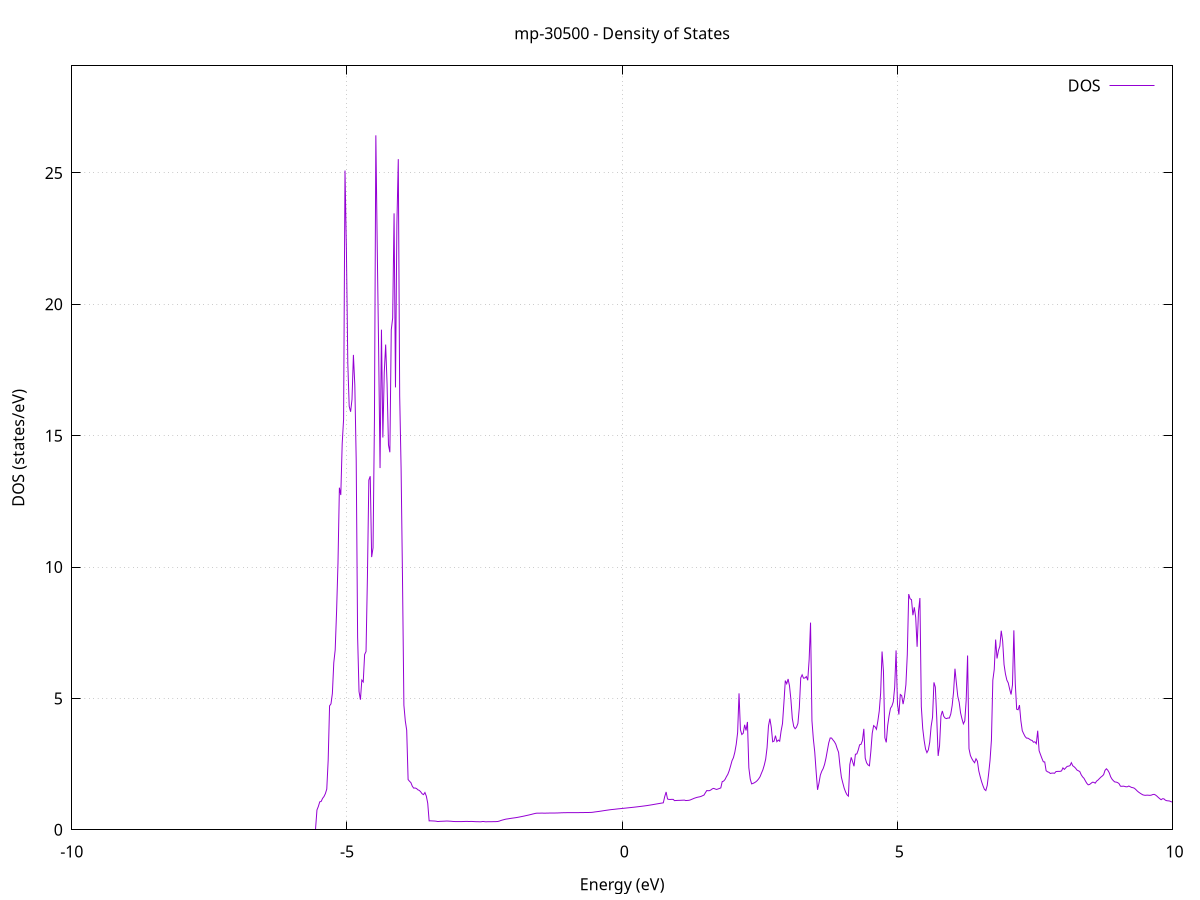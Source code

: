 set title 'mp-30500 - Density of States'
set xlabel 'Energy (eV)'
set ylabel 'DOS (states/eV)'
set grid
set xrange [-10:10]
set yrange [0:29.073]
set xzeroaxis lt -1
set terminal png size 800,600
set output 'mp-30500_dos_gnuplot.png'
plot '-' using 1:2 with lines title 'DOS'
-31.533800 0.000000
-31.508400 0.000000
-31.482900 0.000000
-31.457400 0.000000
-31.431900 0.000000
-31.406400 0.000000
-31.381000 0.000000
-31.355500 0.000000
-31.330000 0.000000
-31.304500 0.000000
-31.279100 0.000000
-31.253600 0.000000
-31.228100 0.000000
-31.202600 0.000000
-31.177100 0.000000
-31.151700 0.000000
-31.126200 0.000000
-31.100700 0.000000
-31.075200 0.000000
-31.049700 0.000000
-31.024300 0.000000
-30.998800 0.000000
-30.973300 0.000000
-30.947800 0.000000
-30.922300 0.000000
-30.896900 0.000000
-30.871400 0.000000
-30.845900 0.000000
-30.820400 0.000000
-30.795000 0.000000
-30.769500 0.000000
-30.744000 0.000000
-30.718500 0.000000
-30.693000 0.000000
-30.667600 0.000000
-30.642100 0.000000
-30.616600 0.000000
-30.591100 0.000000
-30.565600 0.000000
-30.540200 0.000000
-30.514700 0.000000
-30.489200 0.000000
-30.463700 0.000000
-30.438200 0.000000
-30.412800 0.000000
-30.387300 0.000000
-30.361800 0.000000
-30.336300 0.000000
-30.310900 0.000000
-30.285400 0.000000
-30.259900 0.000000
-30.234400 0.000000
-30.208900 0.000000
-30.183500 0.000000
-30.158000 0.000000
-30.132500 0.000000
-30.107000 0.000000
-30.081500 0.000000
-30.056100 0.000000
-30.030600 0.000000
-30.005100 0.000000
-29.979600 0.000000
-29.954200 0.000000
-29.928700 0.000000
-29.903200 0.000000
-29.877700 0.000000
-29.852200 0.000000
-29.826800 0.000000
-29.801300 0.000000
-29.775800 0.000000
-29.750300 0.000000
-29.724800 0.000000
-29.699400 0.000000
-29.673900 0.000000
-29.648400 0.000000
-29.622900 0.000000
-29.597400 0.000000
-29.572000 0.000000
-29.546500 0.000000
-29.521000 0.000000
-29.495500 0.000000
-29.470100 0.000000
-29.444600 0.000000
-29.419100 0.000000
-29.393600 0.000000
-29.368100 0.000000
-29.342700 0.000000
-29.317200 0.000000
-29.291700 0.000000
-29.266200 0.000000
-29.240700 0.000000
-29.215300 7.125900
-29.189800 33.941900
-29.164300 23.360100
-29.138800 17.520700
-29.113300 17.988200
-29.087900 4.960700
-29.062400 4.180900
-29.036900 3.772300
-29.011400 3.206500
-28.986000 15.415800
-28.960500 18.824800
-28.935000 13.941800
-28.909500 13.739400
-28.884000 16.122500
-28.858600 93.636600
-28.833100 35.232000
-28.807600 27.784000
-28.782100 23.528900
-28.756600 36.919200
-28.731200 36.240500
-28.705700 0.000000
-28.680200 0.000000
-28.654700 0.000000
-28.629200 0.000000
-28.603800 0.000000
-28.578300 0.000000
-28.552800 0.000000
-28.527300 0.000000
-28.501900 0.000000
-28.476400 0.000000
-28.450900 0.000000
-28.425400 0.000000
-28.399900 0.000000
-28.374500 0.000000
-28.349000 0.000000
-28.323500 0.000000
-28.298000 0.000000
-28.272500 0.000000
-28.247100 0.000000
-28.221600 0.000000
-28.196100 0.000000
-28.170600 0.000000
-28.145100 0.000000
-28.119700 0.000000
-28.094200 0.000000
-28.068700 0.000000
-28.043200 0.000000
-28.017800 0.000000
-27.992300 0.000000
-27.966800 0.000000
-27.941300 0.000000
-27.915800 0.000000
-27.890400 0.000000
-27.864900 0.000000
-27.839400 0.000000
-27.813900 0.000000
-27.788400 0.000000
-27.763000 0.000000
-27.737500 0.000000
-27.712000 0.000000
-27.686500 0.000000
-27.661100 0.000000
-27.635600 0.000000
-27.610100 0.000000
-27.584600 0.000000
-27.559100 0.000000
-27.533700 0.000000
-27.508200 0.000000
-27.482700 0.000000
-27.457200 0.000000
-27.431700 0.000000
-27.406300 0.000000
-27.380800 0.000000
-27.355300 0.000000
-27.329800 0.000000
-27.304300 0.000000
-27.278900 0.000000
-27.253400 0.000000
-27.227900 0.000000
-27.202400 0.000000
-27.177000 0.000000
-27.151500 0.000000
-27.126000 0.000000
-27.100500 0.000000
-27.075000 0.000000
-27.049600 0.000000
-27.024100 0.000000
-26.998600 0.000000
-26.973100 0.000000
-26.947600 0.000000
-26.922200 0.000000
-26.896700 0.000000
-26.871200 0.000000
-26.845700 0.000000
-26.820200 0.000000
-26.794800 0.000000
-26.769300 0.000000
-26.743800 0.000000
-26.718300 0.000000
-26.692900 0.000000
-26.667400 0.000000
-26.641900 0.000000
-26.616400 0.000000
-26.590900 0.000000
-26.565500 0.000000
-26.540000 0.000000
-26.514500 0.000000
-26.489000 0.000000
-26.463500 0.000000
-26.438100 0.000000
-26.412600 0.000000
-26.387100 0.000000
-26.361600 0.000000
-26.336100 0.000000
-26.310700 0.000000
-26.285200 0.000000
-26.259700 0.000000
-26.234200 0.000000
-26.208800 0.000000
-26.183300 0.000000
-26.157800 0.000000
-26.132300 0.000000
-26.106800 0.000000
-26.081400 0.000000
-26.055900 0.000000
-26.030400 0.000000
-26.004900 0.000000
-25.979400 0.000000
-25.954000 0.000000
-25.928500 0.000000
-25.903000 0.000000
-25.877500 0.000000
-25.852000 0.000000
-25.826600 0.000000
-25.801100 0.000000
-25.775600 0.000000
-25.750100 0.000000
-25.724700 0.000000
-25.699200 0.000000
-25.673700 0.000000
-25.648200 0.000000
-25.622700 0.000000
-25.597300 0.000000
-25.571800 0.000000
-25.546300 0.000000
-25.520800 0.000000
-25.495300 0.000000
-25.469900 0.000000
-25.444400 0.000000
-25.418900 0.000000
-25.393400 0.000000
-25.367900 0.000000
-25.342500 0.000000
-25.317000 0.000000
-25.291500 0.000000
-25.266000 0.000000
-25.240600 0.000000
-25.215100 0.000000
-25.189600 0.000000
-25.164100 0.000000
-25.138600 0.000000
-25.113200 0.000000
-25.087700 0.000000
-25.062200 0.000000
-25.036700 0.000000
-25.011200 0.000000
-24.985800 0.000000
-24.960300 0.000000
-24.934800 0.000000
-24.909300 0.000000
-24.883900 0.000000
-24.858400 0.000000
-24.832900 0.000000
-24.807400 0.000000
-24.781900 0.000000
-24.756500 0.000000
-24.731000 0.000000
-24.705500 0.000000
-24.680000 0.000000
-24.654500 0.000000
-24.629100 0.000000
-24.603600 0.000000
-24.578100 0.000000
-24.552600 0.000000
-24.527100 0.000000
-24.501700 0.000000
-24.476200 0.000000
-24.450700 0.000000
-24.425200 0.000000
-24.399800 0.000000
-24.374300 0.000000
-24.348800 0.000000
-24.323300 0.000000
-24.297800 0.000000
-24.272400 0.000000
-24.246900 0.000000
-24.221400 0.000000
-24.195900 0.000000
-24.170400 0.000000
-24.145000 0.000000
-24.119500 0.000000
-24.094000 0.000000
-24.068500 0.000000
-24.043000 0.000000
-24.017600 0.000000
-23.992100 0.000000
-23.966600 0.000000
-23.941100 0.000000
-23.915700 0.000000
-23.890200 0.000000
-23.864700 0.000000
-23.839200 0.000000
-23.813700 0.000000
-23.788300 0.000000
-23.762800 0.000000
-23.737300 0.000000
-23.711800 0.000000
-23.686300 0.000000
-23.660900 0.000000
-23.635400 0.000000
-23.609900 0.000000
-23.584400 0.000000
-23.558900 0.000000
-23.533500 0.000000
-23.508000 0.000000
-23.482500 0.000000
-23.457000 0.000000
-23.431600 0.000000
-23.406100 0.000000
-23.380600 0.000000
-23.355100 0.000000
-23.329600 0.000000
-23.304200 0.000000
-23.278700 0.000000
-23.253200 0.000000
-23.227700 0.000000
-23.202200 0.000000
-23.176800 0.000000
-23.151300 0.000000
-23.125800 0.000000
-23.100300 0.000000
-23.074800 0.000000
-23.049400 0.000000
-23.023900 0.000000
-22.998400 0.000000
-22.972900 0.000000
-22.947500 0.000000
-22.922000 0.000000
-22.896500 0.000000
-22.871000 0.000000
-22.845500 0.000000
-22.820100 0.000000
-22.794600 0.000000
-22.769100 0.000000
-22.743600 0.000000
-22.718100 0.000000
-22.692700 0.000000
-22.667200 0.000000
-22.641700 0.000000
-22.616200 0.000000
-22.590700 0.000000
-22.565300 0.000000
-22.539800 0.000000
-22.514300 0.000000
-22.488800 0.000000
-22.463400 0.000000
-22.437900 0.000000
-22.412400 0.000000
-22.386900 0.000000
-22.361400 0.000000
-22.336000 0.000000
-22.310500 0.000000
-22.285000 0.000000
-22.259500 0.000000
-22.234000 0.000000
-22.208600 0.000000
-22.183100 0.000000
-22.157600 0.000000
-22.132100 0.000000
-22.106700 0.000000
-22.081200 0.000000
-22.055700 0.000000
-22.030200 0.000000
-22.004700 0.000000
-21.979300 0.000000
-21.953800 0.000000
-21.928300 0.000000
-21.902800 0.000000
-21.877300 0.000000
-21.851900 0.000000
-21.826400 0.000000
-21.800900 0.000000
-21.775400 0.000000
-21.749900 0.000000
-21.724500 0.000000
-21.699000 0.000000
-21.673500 0.000000
-21.648000 0.000000
-21.622600 0.000000
-21.597100 0.000000
-21.571600 0.000000
-21.546100 0.000000
-21.520600 0.000000
-21.495200 0.000000
-21.469700 0.000000
-21.444200 0.000000
-21.418700 0.000000
-21.393200 0.000000
-21.367800 0.000000
-21.342300 0.000000
-21.316800 0.000000
-21.291300 0.000000
-21.265800 0.000000
-21.240400 0.000000
-21.214900 0.000000
-21.189400 0.000000
-21.163900 0.000000
-21.138500 0.000000
-21.113000 0.000000
-21.087500 0.000000
-21.062000 0.000000
-21.036500 0.000000
-21.011100 0.000000
-20.985600 0.000000
-20.960100 0.000000
-20.934600 0.000000
-20.909100 0.000000
-20.883700 0.000000
-20.858200 0.000000
-20.832700 0.000000
-20.807200 0.000000
-20.781700 0.000000
-20.756300 0.000000
-20.730800 0.000000
-20.705300 0.000000
-20.679800 0.000000
-20.654400 0.000000
-20.628900 0.000000
-20.603400 0.000000
-20.577900 0.000000
-20.552400 0.000000
-20.527000 0.000000
-20.501500 0.000000
-20.476000 0.000000
-20.450500 0.000000
-20.425000 0.000000
-20.399600 0.000000
-20.374100 0.000000
-20.348600 0.000000
-20.323100 0.000000
-20.297600 0.000000
-20.272200 0.000000
-20.246700 0.000000
-20.221200 0.000000
-20.195700 0.000000
-20.170300 0.000000
-20.144800 0.000000
-20.119300 0.000000
-20.093800 0.000000
-20.068300 0.000000
-20.042900 0.000000
-20.017400 0.000000
-19.991900 0.000000
-19.966400 0.000000
-19.940900 0.000000
-19.915500 0.000000
-19.890000 0.000000
-19.864500 0.000000
-19.839000 0.000000
-19.813600 0.000000
-19.788100 0.000000
-19.762600 0.000000
-19.737100 0.000000
-19.711600 0.000000
-19.686200 0.000000
-19.660700 0.000000
-19.635200 0.000000
-19.609700 0.000000
-19.584200 0.000000
-19.558800 0.000000
-19.533300 0.000000
-19.507800 0.000000
-19.482300 0.000000
-19.456800 0.000000
-19.431400 0.000000
-19.405900 0.000000
-19.380400 0.000000
-19.354900 0.000000
-19.329500 0.000000
-19.304000 0.000000
-19.278500 0.000000
-19.253000 0.000000
-19.227500 0.000000
-19.202100 0.000000
-19.176600 0.000000
-19.151100 0.000000
-19.125600 0.000000
-19.100100 0.000000
-19.074700 0.000000
-19.049200 0.000000
-19.023700 0.000000
-18.998200 0.000000
-18.972700 0.000000
-18.947300 0.000000
-18.921800 0.000000
-18.896300 0.000000
-18.870800 0.000000
-18.845400 0.000000
-18.819900 0.000000
-18.794400 0.000000
-18.768900 0.000000
-18.743400 0.000000
-18.718000 0.000000
-18.692500 0.000000
-18.667000 0.000000
-18.641500 0.000000
-18.616000 0.000000
-18.590600 0.000000
-18.565100 0.000000
-18.539600 0.000000
-18.514100 0.000000
-18.488600 0.000000
-18.463200 0.000000
-18.437700 0.000000
-18.412200 0.000000
-18.386700 0.000000
-18.361300 0.000000
-18.335800 0.000000
-18.310300 0.000000
-18.284800 0.000000
-18.259300 0.000000
-18.233900 0.000000
-18.208400 0.000000
-18.182900 0.000000
-18.157400 0.000000
-18.131900 0.000000
-18.106500 0.000000
-18.081000 0.000000
-18.055500 0.000000
-18.030000 0.000000
-18.004500 0.000000
-17.979100 0.000000
-17.953600 0.000000
-17.928100 0.000000
-17.902600 0.000000
-17.877200 0.000000
-17.851700 0.000000
-17.826200 0.000000
-17.800700 0.000000
-17.775200 0.000000
-17.749800 0.000000
-17.724300 0.000000
-17.698800 0.000000
-17.673300 0.000000
-17.647800 0.000000
-17.622400 0.000000
-17.596900 0.000000
-17.571400 0.000000
-17.545900 0.000000
-17.520400 0.000000
-17.495000 0.000000
-17.469500 0.000000
-17.444000 0.000000
-17.418500 0.000000
-17.393100 0.000000
-17.367600 0.000000
-17.342100 0.000000
-17.316600 0.000000
-17.291100 0.000000
-17.265700 0.000000
-17.240200 0.000000
-17.214700 0.000000
-17.189200 0.000000
-17.163700 0.000000
-17.138300 0.000000
-17.112800 0.000000
-17.087300 0.000000
-17.061800 0.000000
-17.036400 0.000000
-17.010900 0.000000
-16.985400 0.000000
-16.959900 0.000000
-16.934400 0.000000
-16.909000 0.000000
-16.883500 0.000000
-16.858000 0.000000
-16.832500 0.000000
-16.807000 0.000000
-16.781600 0.000000
-16.756100 0.000000
-16.730600 0.000000
-16.705100 0.000000
-16.679600 0.000000
-16.654200 0.000000
-16.628700 0.000000
-16.603200 0.000000
-16.577700 0.000000
-16.552300 0.000000
-16.526800 0.000000
-16.501300 0.000000
-16.475800 0.000000
-16.450300 0.000000
-16.424900 0.000000
-16.399400 0.000000
-16.373900 0.000000
-16.348400 0.000000
-16.322900 0.000000
-16.297500 0.000000
-16.272000 0.000000
-16.246500 0.000000
-16.221000 0.000000
-16.195500 0.000000
-16.170100 0.000000
-16.144600 0.000000
-16.119100 0.000000
-16.093600 0.000000
-16.068200 0.000000
-16.042700 0.000000
-16.017200 0.000000
-15.991700 0.000000
-15.966200 0.000000
-15.940800 0.000000
-15.915300 0.000000
-15.889800 0.000000
-15.864300 0.000000
-15.838800 0.000000
-15.813400 0.000000
-15.787900 0.000000
-15.762400 0.000000
-15.736900 0.000000
-15.711400 0.000000
-15.686000 0.000000
-15.660500 0.000000
-15.635000 0.000000
-15.609500 0.000000
-15.584100 0.000000
-15.558600 0.000000
-15.533100 0.000000
-15.507600 0.000000
-15.482100 0.000000
-15.456700 0.000000
-15.431200 0.000000
-15.405700 0.000000
-15.380200 0.000000
-15.354700 0.000000
-15.329300 0.000000
-15.303800 0.000000
-15.278300 0.000000
-15.252800 0.000000
-15.227300 0.000000
-15.201900 0.000000
-15.176400 0.000000
-15.150900 0.000000
-15.125400 0.000000
-15.100000 0.000000
-15.074500 0.000000
-15.049000 0.000000
-15.023500 0.000000
-14.998000 0.000000
-14.972600 0.000000
-14.947100 0.000000
-14.921600 0.000000
-14.896100 0.000000
-14.870600 0.000000
-14.845200 0.000000
-14.819700 0.000000
-14.794200 0.000000
-14.768700 0.000000
-14.743200 0.000000
-14.717800 0.000000
-14.692300 0.000000
-14.666800 0.000000
-14.641300 0.000000
-14.615900 0.000000
-14.590400 0.000000
-14.564900 0.000000
-14.539400 0.000000
-14.513900 0.000000
-14.488500 0.000000
-14.463000 0.000000
-14.437500 0.000000
-14.412000 0.000000
-14.386500 0.000000
-14.361100 0.000000
-14.335600 0.000000
-14.310100 0.000000
-14.284600 0.000000
-14.259200 0.000000
-14.233700 0.000000
-14.208200 0.000000
-14.182700 0.000000
-14.157200 0.000000
-14.131800 0.000000
-14.106300 0.000000
-14.080800 0.000000
-14.055300 0.000000
-14.029800 0.000000
-14.004400 0.000000
-13.978900 0.000000
-13.953400 0.000000
-13.927900 0.000000
-13.902400 0.000000
-13.877000 0.000000
-13.851500 0.000000
-13.826000 0.000000
-13.800500 0.000000
-13.775100 0.000000
-13.749600 0.000000
-13.724100 0.000000
-13.698600 0.000000
-13.673100 0.000000
-13.647700 0.000000
-13.622200 0.000000
-13.596700 0.000000
-13.571200 0.000000
-13.545700 0.000000
-13.520300 0.000000
-13.494800 0.000000
-13.469300 0.000000
-13.443800 0.000000
-13.418300 0.000000
-13.392900 0.000000
-13.367400 0.000000
-13.341900 0.000000
-13.316400 0.000000
-13.291000 0.000000
-13.265500 0.000000
-13.240000 0.000000
-13.214500 0.000000
-13.189000 0.000000
-13.163600 0.000000
-13.138100 0.000000
-13.112600 0.000000
-13.087100 0.000000
-13.061600 0.000000
-13.036200 0.000000
-13.010700 0.000000
-12.985200 0.000000
-12.959700 0.000000
-12.934200 0.000000
-12.908800 0.000000
-12.883300 0.000000
-12.857800 0.000000
-12.832300 0.000000
-12.806900 0.000000
-12.781400 0.000000
-12.755900 0.000000
-12.730400 0.000000
-12.704900 0.000000
-12.679500 0.000000
-12.654000 0.000000
-12.628500 0.000000
-12.603000 0.000000
-12.577500 0.000000
-12.552100 0.000000
-12.526600 0.000000
-12.501100 0.000000
-12.475600 0.000000
-12.450100 0.000000
-12.424700 0.000000
-12.399200 0.000000
-12.373700 0.000000
-12.348200 0.000000
-12.322800 0.000000
-12.297300 0.000000
-12.271800 0.000000
-12.246300 0.000000
-12.220800 0.000000
-12.195400 0.000000
-12.169900 0.000000
-12.144400 0.000000
-12.118900 0.000000
-12.093400 0.000000
-12.068000 0.000000
-12.042500 0.000000
-12.017000 0.000000
-11.991500 0.000000
-11.966100 0.000000
-11.940600 0.000000
-11.915100 0.000000
-11.889600 0.000000
-11.864100 0.000000
-11.838700 0.000000
-11.813200 0.000000
-11.787700 0.000000
-11.762200 0.000000
-11.736700 0.000000
-11.711300 0.000000
-11.685800 0.000000
-11.660300 0.000000
-11.634800 0.000000
-11.609300 0.000000
-11.583900 0.000000
-11.558400 0.000000
-11.532900 0.000000
-11.507400 0.000000
-11.482000 0.000000
-11.456500 0.000000
-11.431000 0.000000
-11.405500 0.000000
-11.380000 0.000000
-11.354600 0.000000
-11.329100 0.000000
-11.303600 0.000000
-11.278100 0.000000
-11.252600 0.000000
-11.227200 0.000000
-11.201700 0.000000
-11.176200 0.000000
-11.150700 0.000000
-11.125200 0.000000
-11.099800 0.000000
-11.074300 0.000000
-11.048800 0.000000
-11.023300 0.000000
-10.997900 0.000000
-10.972400 0.000000
-10.946900 0.000000
-10.921400 0.000000
-10.895900 0.000000
-10.870500 0.000000
-10.845000 0.000000
-10.819500 0.000000
-10.794000 0.000000
-10.768500 0.000000
-10.743100 0.000000
-10.717600 0.000000
-10.692100 0.000000
-10.666600 0.000000
-10.641100 0.000000
-10.615700 0.000000
-10.590200 0.000000
-10.564700 0.000000
-10.539200 0.000000
-10.513800 0.000000
-10.488300 0.000000
-10.462800 0.000000
-10.437300 0.000000
-10.411800 0.000000
-10.386400 0.000000
-10.360900 0.000000
-10.335400 0.000000
-10.309900 0.000000
-10.284400 0.000000
-10.259000 0.000000
-10.233500 0.000000
-10.208000 0.000000
-10.182500 0.000000
-10.157000 0.000000
-10.131600 0.000000
-10.106100 0.000000
-10.080600 0.000000
-10.055100 0.000000
-10.029700 0.000000
-10.004200 0.000000
-9.978700 0.000000
-9.953200 0.000000
-9.927700 0.000000
-9.902300 0.000000
-9.876800 0.000000
-9.851300 0.000000
-9.825800 0.000000
-9.800300 0.000000
-9.774900 0.000000
-9.749400 0.000000
-9.723900 0.000000
-9.698400 0.000000
-9.672900 0.000000
-9.647500 0.000000
-9.622000 0.000000
-9.596500 0.000000
-9.571000 0.000000
-9.545600 0.000000
-9.520100 0.000000
-9.494600 0.000000
-9.469100 0.000000
-9.443600 0.000000
-9.418200 0.000000
-9.392700 0.000000
-9.367200 0.000000
-9.341700 0.000000
-9.316200 0.000000
-9.290800 0.000000
-9.265300 0.000000
-9.239800 0.000000
-9.214300 0.000000
-9.188900 0.000000
-9.163400 0.000000
-9.137900 0.000000
-9.112400 0.000000
-9.086900 0.000000
-9.061500 0.000000
-9.036000 0.000000
-9.010500 0.000000
-8.985000 0.000000
-8.959500 0.000000
-8.934100 0.000000
-8.908600 0.000000
-8.883100 0.000000
-8.857600 0.000000
-8.832100 0.000000
-8.806700 0.000000
-8.781200 0.000000
-8.755700 0.000000
-8.730200 0.000000
-8.704800 0.000000
-8.679300 0.000000
-8.653800 0.000000
-8.628300 0.000000
-8.602800 0.000000
-8.577400 0.000000
-8.551900 0.000000
-8.526400 0.000000
-8.500900 0.000000
-8.475400 0.000000
-8.450000 0.000000
-8.424500 0.000000
-8.399000 0.000000
-8.373500 0.000000
-8.348000 0.000000
-8.322600 0.000000
-8.297100 0.000000
-8.271600 0.000000
-8.246100 0.000000
-8.220700 0.000000
-8.195200 0.000000
-8.169700 0.000000
-8.144200 0.000000
-8.118700 0.000000
-8.093300 0.000000
-8.067800 0.000000
-8.042300 0.000000
-8.016800 0.000000
-7.991300 0.000000
-7.965900 0.000000
-7.940400 0.000000
-7.914900 0.000000
-7.889400 0.000000
-7.863900 0.000000
-7.838500 0.000000
-7.813000 0.000000
-7.787500 0.000000
-7.762000 0.000000
-7.736600 0.000000
-7.711100 0.000000
-7.685600 0.000000
-7.660100 0.000000
-7.634600 0.000000
-7.609200 0.000000
-7.583700 0.000000
-7.558200 0.000000
-7.532700 0.000000
-7.507200 0.000000
-7.481800 0.000000
-7.456300 0.000000
-7.430800 0.000000
-7.405300 0.000000
-7.379800 0.000000
-7.354400 0.000000
-7.328900 0.000000
-7.303400 0.000000
-7.277900 0.000000
-7.252500 0.000000
-7.227000 0.000000
-7.201500 0.000000
-7.176000 0.000000
-7.150500 0.000000
-7.125100 0.000000
-7.099600 0.000000
-7.074100 0.000000
-7.048600 0.000000
-7.023100 0.000000
-6.997700 0.000000
-6.972200 0.000000
-6.946700 0.000000
-6.921200 0.000000
-6.895700 0.000000
-6.870300 0.000000
-6.844800 0.000000
-6.819300 0.000000
-6.793800 0.000000
-6.768400 0.000000
-6.742900 0.000000
-6.717400 0.000000
-6.691900 0.000000
-6.666400 0.000000
-6.641000 0.000000
-6.615500 0.000000
-6.590000 0.000000
-6.564500 0.000000
-6.539000 0.000000
-6.513600 0.000000
-6.488100 0.000000
-6.462600 0.000000
-6.437100 0.000000
-6.411700 0.000000
-6.386200 0.000000
-6.360700 0.000000
-6.335200 0.000000
-6.309700 0.000000
-6.284300 0.000000
-6.258800 0.000000
-6.233300 0.000000
-6.207800 0.000000
-6.182300 0.000000
-6.156900 0.000000
-6.131400 0.000000
-6.105900 0.000000
-6.080400 0.000000
-6.054900 0.000000
-6.029500 0.000000
-6.004000 0.000000
-5.978500 0.000000
-5.953000 0.000000
-5.927600 0.000000
-5.902100 0.000000
-5.876600 0.000000
-5.851100 0.000000
-5.825600 0.000000
-5.800200 0.000000
-5.774700 0.000000
-5.749200 0.000000
-5.723700 0.000000
-5.698200 0.000000
-5.672800 0.000000
-5.647300 0.000000
-5.621800 0.000000
-5.596300 0.000000
-5.570800 0.000000
-5.545400 0.752400
-5.519900 0.888800
-5.494400 1.063500
-5.468900 1.078500
-5.443500 1.193700
-5.418000 1.263800
-5.392500 1.374800
-5.367000 1.548400
-5.341500 2.646200
-5.316100 4.716200
-5.290600 4.792200
-5.265100 5.188400
-5.239600 6.357500
-5.214100 6.844400
-5.188700 8.307200
-5.163200 10.149700
-5.137700 13.019200
-5.112200 12.739800
-5.086700 14.697100
-5.061300 15.626900
-5.035800 25.088500
-5.010300 22.106300
-4.984800 17.746300
-4.959400 16.115300
-4.933900 15.908800
-4.908400 16.380600
-4.882900 18.074400
-4.857400 16.920600
-4.832000 14.048100
-4.806500 7.340100
-4.781000 5.261900
-4.755500 4.950400
-4.730000 5.697300
-4.704600 5.627300
-4.679100 6.671100
-4.653600 6.784300
-4.628100 9.649900
-4.602600 13.309100
-4.577200 13.455700
-4.551700 10.378000
-4.526200 10.731100
-4.500700 15.607900
-4.475300 26.429800
-4.449800 22.145100
-4.424300 18.241600
-4.398800 13.765200
-4.373300 19.033200
-4.347900 14.929400
-4.322400 17.410700
-4.296900 18.466200
-4.271400 16.963500
-4.245900 14.648400
-4.220500 14.367600
-4.195000 19.027500
-4.169500 19.477200
-4.144000 23.461600
-4.118600 16.836600
-4.093100 23.032700
-4.067600 25.522800
-4.042100 16.514800
-4.016600 13.766500
-3.991200 9.611000
-3.965700 4.742300
-3.940200 4.142600
-3.914700 3.789400
-3.889200 1.911000
-3.863800 1.847400
-3.838300 1.793900
-3.812800 1.657900
-3.787300 1.585100
-3.761800 1.590800
-3.736400 1.569700
-3.710900 1.520200
-3.685400 1.497600
-3.659900 1.443100
-3.634500 1.369700
-3.609000 1.337900
-3.583500 1.417700
-3.558000 1.280700
-3.532500 1.010400
-3.507100 0.338600
-3.481600 0.340600
-3.456100 0.337500
-3.430600 0.334900
-3.405100 0.332200
-3.379700 0.326100
-3.354200 0.321800
-3.328700 0.321800
-3.303200 0.322400
-3.277700 0.323800
-3.252300 0.325900
-3.226800 0.328500
-3.201300 0.331600
-3.175800 0.332000
-3.150400 0.329400
-3.124900 0.326600
-3.099400 0.322700
-3.073900 0.317200
-3.048400 0.313900
-3.023000 0.312800
-2.997500 0.311800
-2.972000 0.311600
-2.946500 0.311900
-2.921000 0.312700
-2.895600 0.314000
-2.870100 0.315700
-2.844600 0.317300
-2.819100 0.318900
-2.793600 0.320600
-2.768200 0.320700
-2.742700 0.318400
-2.717200 0.315800
-2.691700 0.312500
-2.666300 0.308900
-2.640800 0.307100
-2.615300 0.306300
-2.589800 0.305500
-2.564300 0.305000
-2.538900 0.304800
-2.513400 0.304900
-2.487900 0.305300
-2.462400 0.305800
-2.436900 0.306400
-2.411500 0.307000
-2.386000 0.307700
-2.360500 0.308400
-2.335000 0.309300
-2.309500 0.310400
-2.284100 0.311600
-2.258600 0.315900
-2.233100 0.330000
-2.207600 0.350100
-2.182200 0.366600
-2.156700 0.380500
-2.131200 0.395900
-2.105700 0.407200
-2.080200 0.414200
-2.054800 0.423100
-2.029300 0.432200
-2.003800 0.440000
-1.978300 0.447600
-1.952800 0.454900
-1.927400 0.462500
-1.901900 0.471900
-1.876400 0.482100
-1.850900 0.492700
-1.825400 0.503600
-1.800000 0.513900
-1.774500 0.525400
-1.749000 0.537800
-1.723500 0.549300
-1.698100 0.560900
-1.672600 0.573700
-1.647100 0.587300
-1.621600 0.601200
-1.596100 0.613900
-1.570700 0.626100
-1.545200 0.633200
-1.519700 0.632300
-1.494200 0.633000
-1.468700 0.634300
-1.443300 0.633900
-1.417800 0.632500
-1.392300 0.632700
-1.366800 0.634400
-1.341400 0.635600
-1.315900 0.636600
-1.290400 0.637400
-1.264900 0.638100
-1.239400 0.638400
-1.214000 0.638300
-1.188500 0.639000
-1.163000 0.641000
-1.137500 0.643300
-1.112000 0.645900
-1.086600 0.648000
-1.061100 0.649500
-1.035600 0.650500
-1.010100 0.651100
-0.984600 0.651400
-0.959200 0.651600
-0.933700 0.651800
-0.908200 0.652600
-0.882700 0.653300
-0.857300 0.653000
-0.831800 0.652500
-0.806300 0.652800
-0.780800 0.653700
-0.755300 0.654600
-0.729900 0.655300
-0.704400 0.655800
-0.678900 0.656500
-0.653400 0.657200
-0.627900 0.658000
-0.602500 0.658700
-0.577000 0.659300
-0.551500 0.662500
-0.526000 0.669000
-0.500500 0.677200
-0.475100 0.684500
-0.449600 0.691200
-0.424100 0.698300
-0.398600 0.706000
-0.373200 0.714200
-0.347700 0.722800
-0.322200 0.731100
-0.296700 0.738900
-0.271200 0.746600
-0.245800 0.754400
-0.220300 0.762200
-0.194800 0.768800
-0.169300 0.774000
-0.143800 0.779200
-0.118400 0.785300
-0.092900 0.791800
-0.067400 0.797800
-0.041900 0.802700
-0.016400 0.807900
0.009000 0.813400
0.034500 0.819000
0.060000 0.824600
0.085500 0.830200
0.110900 0.835900
0.136400 0.841600
0.161900 0.847400
0.187400 0.853100
0.212900 0.858600
0.238300 0.864600
0.263800 0.871200
0.289300 0.877600
0.314800 0.884000
0.340300 0.890500
0.365700 0.897200
0.391200 0.904200
0.416700 0.911300
0.442200 0.918500
0.467700 0.926500
0.493100 0.935100
0.518600 0.943800
0.544100 0.952600
0.569600 0.961900
0.595000 0.971300
0.620500 0.980600
0.646000 0.990100
0.671500 0.999400
0.697000 1.008400
0.722400 1.017400
0.747900 1.026400
0.773400 1.260300
0.798900 1.439100
0.824400 1.172800
0.849800 1.154500
0.875300 1.155500
0.900800 1.156600
0.926300 1.158100
0.951800 1.108900
0.977200 1.114000
1.002700 1.117500
1.028200 1.119300
1.053700 1.120900
1.079100 1.123600
1.104600 1.126500
1.130100 1.129200
1.155600 1.112300
1.181100 1.115800
1.206500 1.119900
1.232000 1.130300
1.257500 1.153000
1.283000 1.175100
1.308500 1.197900
1.333900 1.216400
1.359400 1.233000
1.384900 1.245100
1.410400 1.255300
1.435800 1.271600
1.461300 1.296700
1.486800 1.320100
1.512300 1.409200
1.537800 1.493000
1.563200 1.485800
1.588700 1.489900
1.614200 1.518800
1.639700 1.560500
1.665200 1.575100
1.690600 1.552200
1.716100 1.534100
1.741600 1.552500
1.767100 1.572300
1.792600 1.593900
1.818000 1.831500
1.843500 1.852000
1.869000 1.913400
1.894500 2.019700
1.919900 2.109600
1.945400 2.250200
1.970900 2.433100
1.996400 2.628800
2.021900 2.743700
2.047300 2.950600
2.072800 3.251600
2.098300 3.698800
2.123800 5.192700
2.149300 3.806900
2.174700 3.624900
2.200200 3.673500
2.225700 3.995300
2.251200 3.778400
2.276700 4.103400
2.302100 2.360700
2.327600 1.928700
2.353100 1.746300
2.378600 1.765700
2.404000 1.790700
2.429500 1.825800
2.455000 1.873000
2.480500 1.938600
2.506000 2.020600
2.531400 2.154700
2.556900 2.280500
2.582400 2.459300
2.607900 2.686900
2.633400 3.128500
2.658800 3.951700
2.684300 4.228500
2.709800 3.904200
2.735300 3.348700
2.760800 3.376000
2.786200 3.582400
2.811700 3.353400
2.837200 3.414700
2.862700 3.370900
2.888100 3.757600
2.913600 4.042300
2.939100 4.826400
2.964600 5.677600
2.990100 5.558700
3.015500 5.738200
3.041000 5.475800
3.066500 4.950700
3.092000 4.235000
3.117500 3.931000
3.142900 3.845500
3.168400 3.905000
3.193900 4.048400
3.219400 4.649400
3.244900 5.778400
3.270300 5.897200
3.295800 5.768500
3.321300 5.777900
3.346800 5.831700
3.372200 5.690000
3.397700 6.472400
3.423200 7.885200
3.448700 4.150400
3.474200 3.456000
3.499600 2.958200
3.525100 2.207300
3.550600 1.520200
3.576100 1.774600
3.601600 2.082900
3.627000 2.227800
3.652500 2.329200
3.678000 2.486800
3.703500 2.724100
3.728900 3.022100
3.754400 3.311400
3.779900 3.493700
3.805400 3.490900
3.830900 3.418200
3.856300 3.352800
3.881800 3.256700
3.907300 3.089200
3.932800 2.946800
3.958300 2.423900
3.983700 2.000400
4.009200 1.784300
4.034700 1.581800
4.060200 1.437000
4.085700 1.331500
4.111100 1.280400
4.136600 2.480100
4.162100 2.756200
4.187600 2.590800
4.213000 2.418000
4.238500 2.874000
4.264000 2.886900
4.289500 3.034100
4.315000 3.233700
4.340400 3.252200
4.365900 3.397500
4.391400 3.841300
4.416900 2.724500
4.442400 2.546100
4.467800 2.468700
4.493300 2.434900
4.518800 2.977200
4.544300 3.676200
4.569800 3.965300
4.595200 3.920100
4.620700 3.825300
4.646200 4.139600
4.671700 4.519800
4.697100 5.203800
4.722600 6.784200
4.748100 6.034500
4.773600 3.502000
4.799100 3.326300
4.824500 3.962000
4.850000 4.335900
4.875500 4.623200
4.901000 4.706900
4.926500 4.870900
4.951900 5.423300
4.977400 6.825800
5.002900 4.785000
5.028400 4.386200
5.053900 5.149200
5.079300 5.107900
5.104800 4.781800
5.130300 5.062100
5.155800 5.521700
5.181200 6.664700
5.206700 8.969500
5.232200 8.790200
5.257700 8.757500
5.283200 8.166200
5.308600 8.466800
5.334100 8.082400
5.359600 6.965700
5.385100 8.311500
5.410600 8.820900
5.436000 4.687300
5.461500 3.854600
5.487000 3.405500
5.512500 3.075900
5.538000 2.935300
5.563400 3.038100
5.588900 3.332400
5.614400 3.933400
5.639900 4.279300
5.665300 5.609400
5.690800 5.428700
5.716300 4.258500
5.741800 2.810400
5.767300 3.197800
5.792700 4.330300
5.818200 4.521800
5.843700 4.317200
5.869200 4.248500
5.894700 4.230700
5.920100 4.254500
5.945600 4.251200
5.971100 4.404200
5.996600 4.728100
6.022100 5.250600
6.047500 6.130000
6.073000 5.589000
6.098500 5.077200
6.124000 4.851500
6.149400 4.445700
6.174900 4.220500
6.200400 4.031800
6.225900 4.144300
6.251400 4.937500
6.276800 6.632200
6.302300 3.087000
6.327800 2.828700
6.353300 2.710100
6.378800 2.619200
6.404200 2.551900
6.429700 2.701500
6.455200 2.609100
6.480700 2.237500
6.506100 2.021100
6.531600 1.828600
6.557100 1.669900
6.582600 1.538700
6.608100 1.492800
6.633500 1.687000
6.659000 2.126900
6.684500 2.636800
6.710000 3.418100
6.735500 5.693900
6.760900 6.100900
6.786400 7.239100
6.811900 6.519200
6.837400 6.821000
6.862900 6.989300
6.888300 7.576500
6.913800 7.186800
6.939300 6.288300
6.964800 5.930900
6.990200 5.696200
7.015700 5.588200
7.041200 5.353300
7.066700 5.148300
7.092200 5.507100
7.117600 7.588800
7.143100 5.571900
7.168600 4.587400
7.194100 4.567800
7.219600 4.744800
7.245000 4.147800
7.270500 3.771400
7.296000 3.654400
7.321500 3.550000
7.347000 3.489100
7.372400 3.486500
7.397900 3.453700
7.423400 3.415000
7.448900 3.400500
7.474300 3.331900
7.499800 3.348200
7.525300 3.275700
7.550800 3.770300
7.576300 3.008100
7.601700 2.860800
7.627200 2.717700
7.652700 2.588400
7.678200 2.581500
7.703700 2.247100
7.729100 2.206800
7.754600 2.188200
7.780100 2.143500
7.805600 2.155400
7.831100 2.158500
7.856500 2.149700
7.882000 2.213400
7.907500 2.220900
7.933000 2.223900
7.958400 2.223100
7.983900 2.240500
8.009400 2.355600
8.034900 2.297900
8.060400 2.356100
8.085800 2.412000
8.111300 2.421700
8.136800 2.440200
8.162300 2.552800
8.187800 2.436400
8.213200 2.397000
8.238700 2.345000
8.264200 2.273300
8.289700 2.245500
8.315200 2.216200
8.340600 2.096000
8.366100 2.014200
8.391600 1.959400
8.417100 1.861400
8.442500 1.769700
8.468000 1.711000
8.493500 1.724100
8.519000 1.766800
8.544500 1.809200
8.569900 1.806500
8.595400 1.773400
8.620900 1.851700
8.646400 1.892400
8.671900 1.947000
8.697300 2.001400
8.722800 2.043300
8.748300 2.096400
8.773800 2.261200
8.799300 2.322000
8.824700 2.265100
8.850200 2.170900
8.875700 2.018900
8.901200 1.927500
8.926600 1.865800
8.952100 1.819500
8.977600 1.814700
9.003100 1.795300
9.028600 1.756200
9.054000 1.660700
9.079500 1.653600
9.105000 1.661100
9.130500 1.651000
9.156000 1.635000
9.181400 1.638300
9.206900 1.666000
9.232400 1.636500
9.257900 1.610300
9.283300 1.601000
9.308800 1.578600
9.334300 1.530400
9.359800 1.475500
9.385300 1.431100
9.410700 1.394100
9.436200 1.359500
9.461700 1.329300
9.487200 1.315700
9.512700 1.312200
9.538100 1.318000
9.563600 1.314600
9.589100 1.310500
9.614600 1.317600
9.640100 1.340000
9.665500 1.348800
9.691000 1.324100
9.716500 1.281300
9.742000 1.230800
9.767400 1.185800
9.792900 1.144300
9.818400 1.181400
9.843900 1.177700
9.869400 1.128000
9.894800 1.106900
9.920300 1.101000
9.945800 1.095500
9.971300 1.071300
9.996800 1.055000
10.022200 1.053600
10.047700 1.057500
10.073200 1.062300
10.098700 1.069600
10.124200 1.081200
10.149600 1.094500
10.175100 1.109800
10.200600 1.140400
10.226100 1.170600
10.251500 1.181000
10.277000 1.194700
10.302500 1.209900
10.328000 1.219000
10.353500 1.210400
10.378900 1.197700
10.404400 1.185500
10.429900 1.192200
10.455400 1.210200
10.480900 1.292500
10.506300 1.376000
10.531800 1.476900
10.557300 1.767400
10.582800 1.975300
10.608300 2.001100
10.633700 2.071100
10.659200 2.135700
10.684700 2.162600
10.710200 2.209700
10.735600 2.301100
10.761100 2.540100
10.786600 2.645100
10.812100 2.680300
10.837600 2.567400
10.863000 2.458900
10.888500 2.306700
10.914000 2.127900
10.939500 1.946500
10.965000 1.860200
10.990400 1.811800
11.015900 1.778400
11.041400 2.009700
11.066900 1.864200
11.092400 1.919200
11.117800 2.012900
11.143300 2.144000
11.168800 2.337600
11.194300 2.453900
11.219700 2.375000
11.245200 2.442700
11.270700 2.366800
11.296200 2.319500
11.321700 2.295400
11.347100 2.285600
11.372600 2.276400
11.398100 2.245700
11.423600 2.196800
11.449100 2.185400
11.474500 2.404000
11.500000 2.237000
11.525500 2.137600
11.551000 2.079700
11.576400 2.042300
11.601900 2.018600
11.627400 2.007600
11.652900 2.004300
11.678400 1.991400
11.703800 1.976400
11.729300 1.975300
11.754800 1.944000
11.780300 1.989100
11.805800 1.978600
11.831200 1.950300
11.856700 1.895900
11.882200 1.860700
11.907700 1.826700
11.933200 1.784700
11.958600 1.737300
11.984100 1.696100
12.009600 1.663700
12.035100 1.637100
12.060500 1.626600
12.086000 1.620600
12.111500 1.605600
12.137000 1.567000
12.162500 1.532100
12.187900 1.500200
12.213400 1.468600
12.238900 1.438500
12.264400 1.405800
12.289900 1.384600
12.315300 1.373800
12.340800 1.373100
12.366300 1.370300
12.391800 1.355700
12.417300 1.340300
12.442700 1.326800
12.468200 1.314100
12.493700 1.315700
12.519200 1.336900
12.544600 1.333600
12.570100 1.313900
12.595600 1.302300
12.621100 1.323200
12.646600 1.332100
12.672000 1.289100
12.697500 1.273300
12.723000 1.321200
12.748500 1.377400
12.774000 1.445600
12.799400 1.539600
12.824900 1.663900
12.850400 1.728400
12.875900 1.786700
12.901400 1.758800
12.926800 1.753000
12.952300 1.749600
12.977800 1.762500
13.003300 1.792200
13.028700 1.828900
13.054200 1.862800
13.079700 1.866700
13.105200 1.835900
13.130700 1.834700
13.156100 1.793900
13.181600 1.757000
13.207100 1.738300
13.232600 1.734200
13.258100 1.757800
13.283500 1.777100
13.309000 1.775200
13.334500 1.748300
13.360000 1.709900
13.385500 1.663500
13.410900 1.640400
13.436400 1.625100
13.461900 1.614300
13.487400 1.602400
13.512800 1.588200
13.538300 1.576500
13.563800 1.508000
13.589300 1.508000
13.614800 1.487800
13.640200 1.465300
13.665700 1.451700
13.691200 1.458400
13.716700 1.467700
13.742200 1.468800
13.767600 1.440100
13.793100 1.441900
13.818600 1.464700
13.844100 1.463000
13.869600 1.454000
13.895000 1.447200
13.920500 1.474000
13.946000 1.482100
13.971500 1.461300
13.996900 1.437900
14.022400 1.414100
14.047900 1.401800
14.073400 1.391700
14.098900 1.388900
14.124300 1.393400
14.149800 1.390500
14.175300 1.417600
14.200800 1.506500
14.226300 1.512400
14.251700 1.518400
14.277200 1.527400
14.302700 1.520100
14.328200 1.499500
14.353600 1.464400
14.379100 1.436000
14.404600 1.389500
14.430100 1.360700
14.455600 1.320200
14.481000 1.274900
14.506500 1.238500
14.532000 1.211900
14.557500 1.172600
14.583000 1.132800
14.608400 1.096100
14.633900 1.067700
14.659400 1.050000
14.684900 1.038400
14.710400 1.010900
14.735800 0.978400
14.761300 0.959100
14.786800 0.941300
14.812300 0.938400
14.837700 0.906200
14.863200 0.877700
14.888700 0.856900
14.914200 0.836600
14.939700 0.898100
14.965100 0.809500
14.990600 0.774200
15.016100 0.744100
15.041600 0.714800
15.067100 0.689000
15.092500 0.670600
15.118000 0.681900
15.143500 0.692500
15.169000 0.697800
15.194500 0.704200
15.219900 0.676700
15.245400 0.640200
15.270900 0.607900
15.296400 0.580000
15.321800 0.558900
15.347300 0.542900
15.372800 0.526200
15.398300 0.510000
15.423800 0.495900
15.449200 0.477800
15.474700 0.461200
15.500200 0.445900
15.525700 0.431000
15.551200 0.416000
15.576600 0.401500
15.602100 0.385000
15.627600 0.369300
15.653100 0.359900
15.678600 0.343500
15.704000 0.332700
15.729500 0.322900
15.755000 0.314500
15.780500 0.309000
15.805900 0.304600
15.831400 0.300600
15.856900 0.296500
15.882400 0.293100
15.907900 0.290800
15.933300 0.288200
15.958800 0.283900
15.984300 0.275900
16.009800 0.267700
16.035300 0.259200
16.060700 0.250400
16.086200 0.241600
16.111700 0.232300
16.137200 0.221900
16.162700 0.210300
16.188100 0.196300
16.213600 0.186300
16.239100 0.170500
16.264600 0.156500
16.290000 0.148700
16.315500 0.141600
16.341000 0.134300
16.366500 0.127100
16.392000 0.120100
16.417400 0.112900
16.442900 0.102300
16.468400 0.096900
16.493900 0.093000
16.519400 0.085800
16.544800 0.078600
16.570300 0.073200
16.595800 0.067900
16.621300 0.062600
16.646700 0.057300
16.672200 0.052000
16.697700 0.046800
16.723200 0.042800
16.748700 0.041900
16.774100 0.029600
16.799600 0.015000
16.825100 0.011500
16.850600 0.009500
16.876100 0.007700
16.901500 0.006100
16.927000 0.004700
16.952500 0.003500
16.978000 0.002400
17.003500 0.001600
17.028900 0.000900
17.054400 0.000400
17.079900 0.000100
17.105400 0.000000
17.130800 0.000000
17.156300 0.000000
17.181800 0.000000
17.207300 0.000000
17.232800 0.000000
17.258200 0.000000
17.283700 0.000000
17.309200 0.000000
17.334700 0.000000
17.360200 0.000000
17.385600 0.000000
17.411100 0.000000
17.436600 0.000000
17.462100 0.000000
17.487600 0.000000
17.513000 0.000000
17.538500 0.000000
17.564000 0.000000
17.589500 0.000000
17.614900 0.000000
17.640400 0.000000
17.665900 0.000000
17.691400 0.000000
17.716900 0.000000
17.742300 0.000000
17.767800 0.000000
17.793300 0.000000
17.818800 0.000000
17.844300 0.000000
17.869700 0.000000
17.895200 0.000000
17.920700 0.000000
17.946200 0.000000
17.971700 0.000000
17.997100 0.000000
18.022600 0.000000
18.048100 0.000000
18.073600 0.000000
18.099000 0.000000
18.124500 0.000000
18.150000 0.000000
18.175500 0.000000
18.201000 0.000000
18.226400 0.000000
18.251900 0.000000
18.277400 0.000000
18.302900 0.000000
18.328400 0.000000
18.353800 0.000000
18.379300 0.000000
18.404800 0.000000
18.430300 0.000000
18.455800 0.000000
18.481200 0.000000
18.506700 0.000000
18.532200 0.000000
18.557700 0.000000
18.583100 0.000000
18.608600 0.000000
18.634100 0.000000
18.659600 0.000000
18.685100 0.000000
18.710500 0.000000
18.736000 0.000000
18.761500 0.000000
18.787000 0.000000
18.812500 0.000000
18.837900 0.000000
18.863400 0.000000
18.888900 0.000000
18.914400 0.000000
18.939900 0.000000
18.965300 0.000000
18.990800 0.000000
19.016300 0.000000
19.041800 0.000000
19.067200 0.000000
19.092700 0.000000
19.118200 0.000000
19.143700 0.000000
19.169200 0.000000
19.194600 0.000000
19.220100 0.000000
19.245600 0.000000
19.271100 0.000000
19.296600 0.000000
19.322000 0.000000
19.347500 0.000000
19.373000 0.000000
19.398500 0.000000
19.423900 0.000000
e
